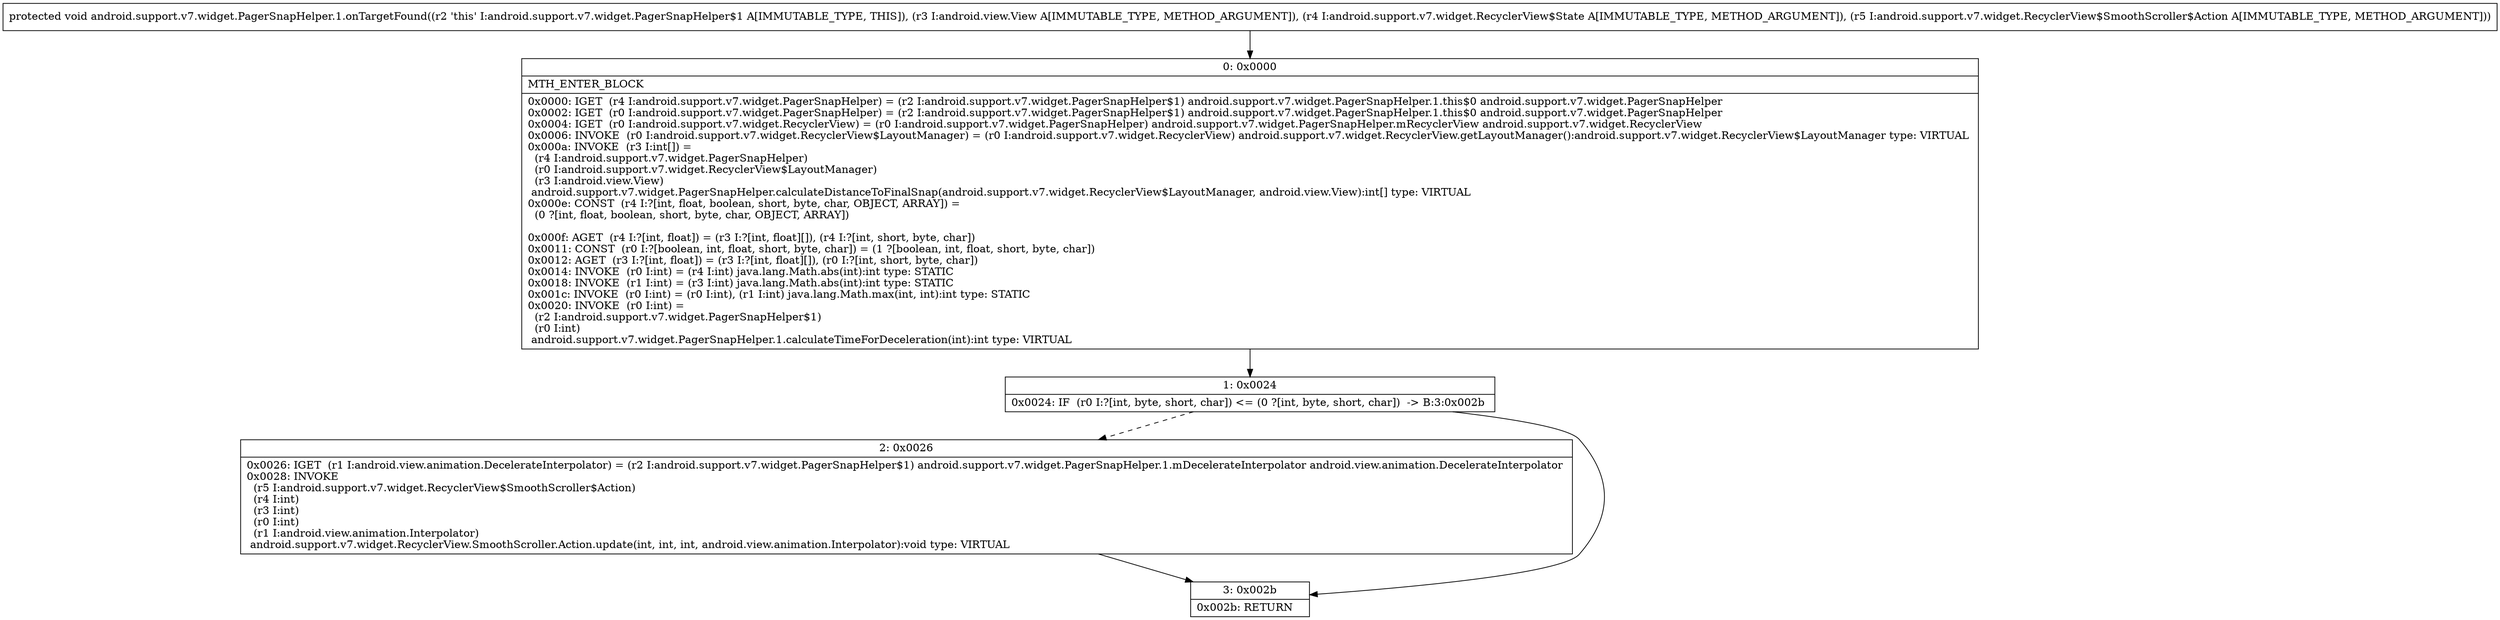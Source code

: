 digraph "CFG forandroid.support.v7.widget.PagerSnapHelper.1.onTargetFound(Landroid\/view\/View;Landroid\/support\/v7\/widget\/RecyclerView$State;Landroid\/support\/v7\/widget\/RecyclerView$SmoothScroller$Action;)V" {
Node_0 [shape=record,label="{0\:\ 0x0000|MTH_ENTER_BLOCK\l|0x0000: IGET  (r4 I:android.support.v7.widget.PagerSnapHelper) = (r2 I:android.support.v7.widget.PagerSnapHelper$1) android.support.v7.widget.PagerSnapHelper.1.this$0 android.support.v7.widget.PagerSnapHelper \l0x0002: IGET  (r0 I:android.support.v7.widget.PagerSnapHelper) = (r2 I:android.support.v7.widget.PagerSnapHelper$1) android.support.v7.widget.PagerSnapHelper.1.this$0 android.support.v7.widget.PagerSnapHelper \l0x0004: IGET  (r0 I:android.support.v7.widget.RecyclerView) = (r0 I:android.support.v7.widget.PagerSnapHelper) android.support.v7.widget.PagerSnapHelper.mRecyclerView android.support.v7.widget.RecyclerView \l0x0006: INVOKE  (r0 I:android.support.v7.widget.RecyclerView$LayoutManager) = (r0 I:android.support.v7.widget.RecyclerView) android.support.v7.widget.RecyclerView.getLayoutManager():android.support.v7.widget.RecyclerView$LayoutManager type: VIRTUAL \l0x000a: INVOKE  (r3 I:int[]) = \l  (r4 I:android.support.v7.widget.PagerSnapHelper)\l  (r0 I:android.support.v7.widget.RecyclerView$LayoutManager)\l  (r3 I:android.view.View)\l android.support.v7.widget.PagerSnapHelper.calculateDistanceToFinalSnap(android.support.v7.widget.RecyclerView$LayoutManager, android.view.View):int[] type: VIRTUAL \l0x000e: CONST  (r4 I:?[int, float, boolean, short, byte, char, OBJECT, ARRAY]) = \l  (0 ?[int, float, boolean, short, byte, char, OBJECT, ARRAY])\l \l0x000f: AGET  (r4 I:?[int, float]) = (r3 I:?[int, float][]), (r4 I:?[int, short, byte, char]) \l0x0011: CONST  (r0 I:?[boolean, int, float, short, byte, char]) = (1 ?[boolean, int, float, short, byte, char]) \l0x0012: AGET  (r3 I:?[int, float]) = (r3 I:?[int, float][]), (r0 I:?[int, short, byte, char]) \l0x0014: INVOKE  (r0 I:int) = (r4 I:int) java.lang.Math.abs(int):int type: STATIC \l0x0018: INVOKE  (r1 I:int) = (r3 I:int) java.lang.Math.abs(int):int type: STATIC \l0x001c: INVOKE  (r0 I:int) = (r0 I:int), (r1 I:int) java.lang.Math.max(int, int):int type: STATIC \l0x0020: INVOKE  (r0 I:int) = \l  (r2 I:android.support.v7.widget.PagerSnapHelper$1)\l  (r0 I:int)\l android.support.v7.widget.PagerSnapHelper.1.calculateTimeForDeceleration(int):int type: VIRTUAL \l}"];
Node_1 [shape=record,label="{1\:\ 0x0024|0x0024: IF  (r0 I:?[int, byte, short, char]) \<= (0 ?[int, byte, short, char])  \-\> B:3:0x002b \l}"];
Node_2 [shape=record,label="{2\:\ 0x0026|0x0026: IGET  (r1 I:android.view.animation.DecelerateInterpolator) = (r2 I:android.support.v7.widget.PagerSnapHelper$1) android.support.v7.widget.PagerSnapHelper.1.mDecelerateInterpolator android.view.animation.DecelerateInterpolator \l0x0028: INVOKE  \l  (r5 I:android.support.v7.widget.RecyclerView$SmoothScroller$Action)\l  (r4 I:int)\l  (r3 I:int)\l  (r0 I:int)\l  (r1 I:android.view.animation.Interpolator)\l android.support.v7.widget.RecyclerView.SmoothScroller.Action.update(int, int, int, android.view.animation.Interpolator):void type: VIRTUAL \l}"];
Node_3 [shape=record,label="{3\:\ 0x002b|0x002b: RETURN   \l}"];
MethodNode[shape=record,label="{protected void android.support.v7.widget.PagerSnapHelper.1.onTargetFound((r2 'this' I:android.support.v7.widget.PagerSnapHelper$1 A[IMMUTABLE_TYPE, THIS]), (r3 I:android.view.View A[IMMUTABLE_TYPE, METHOD_ARGUMENT]), (r4 I:android.support.v7.widget.RecyclerView$State A[IMMUTABLE_TYPE, METHOD_ARGUMENT]), (r5 I:android.support.v7.widget.RecyclerView$SmoothScroller$Action A[IMMUTABLE_TYPE, METHOD_ARGUMENT])) }"];
MethodNode -> Node_0;
Node_0 -> Node_1;
Node_1 -> Node_2[style=dashed];
Node_1 -> Node_3;
Node_2 -> Node_3;
}

